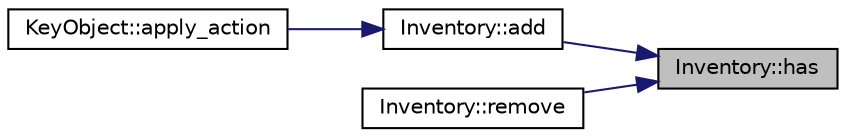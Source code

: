 digraph "Inventory::has"
{
 // LATEX_PDF_SIZE
  edge [fontname="Helvetica",fontsize="10",labelfontname="Helvetica",labelfontsize="10"];
  node [fontname="Helvetica",fontsize="10",shape=record];
  rankdir="RL";
  Node1 [label="Inventory::has",height=0.2,width=0.4,color="black", fillcolor="grey75", style="filled", fontcolor="black",tooltip=" "];
  Node1 -> Node2 [dir="back",color="midnightblue",fontsize="10",style="solid"];
  Node2 [label="Inventory::add",height=0.2,width=0.4,color="black", fillcolor="white", style="filled",URL="$classInventory.html#ae94a747715bdf06cf487053bf14033d8",tooltip=" "];
  Node2 -> Node3 [dir="back",color="midnightblue",fontsize="10",style="solid"];
  Node3 [label="KeyObject::apply_action",height=0.2,width=0.4,color="black", fillcolor="white", style="filled",URL="$classKeyObject.html#adeb9c8669fe325d7c1497e64691418b5",tooltip=" "];
  Node1 -> Node4 [dir="back",color="midnightblue",fontsize="10",style="solid"];
  Node4 [label="Inventory::remove",height=0.2,width=0.4,color="black", fillcolor="white", style="filled",URL="$classInventory.html#a960fedf0a114d8085e5e3930c2696e0a",tooltip=" "];
}
